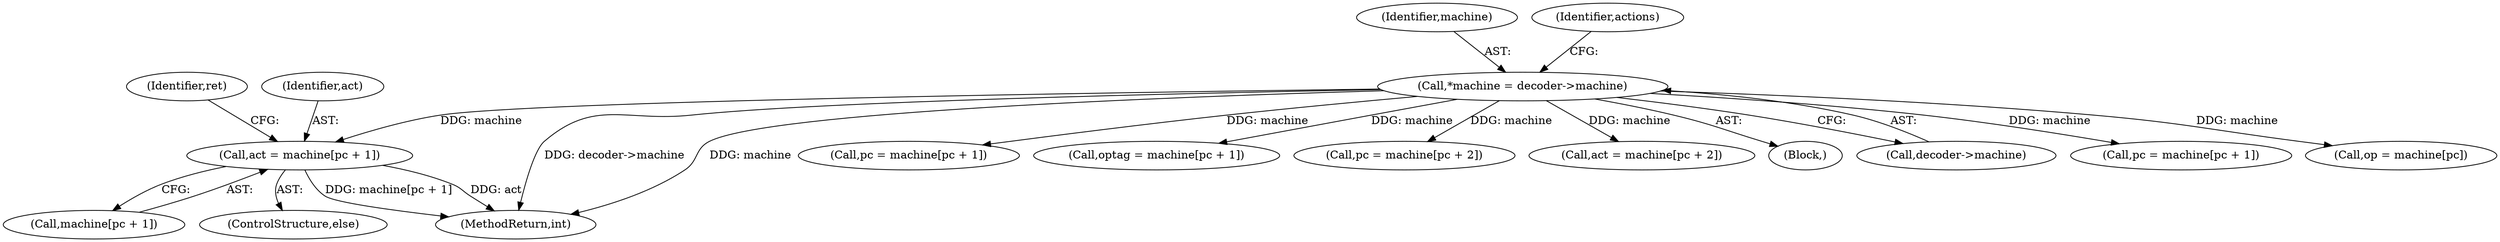 digraph "0_linux_0d62e9dd6da45bbf0f33a8617afc5fe774c8f45f@array" {
"1000797" [label="(Call,act = machine[pc + 1])"];
"1000118" [label="(Call,*machine = decoder->machine)"];
"1000713" [label="(Call,pc = machine[pc + 1])"];
"1000285" [label="(Call,optag = machine[pc + 1])"];
"1000805" [label="(Identifier,ret)"];
"1000591" [label="(Call,pc = machine[pc + 2])"];
"1000797" [label="(Call,act = machine[pc + 1])"];
"1000799" [label="(Call,machine[pc + 1])"];
"1000798" [label="(Identifier,act)"];
"1000789" [label="(Call,act = machine[pc + 2])"];
"1000796" [label="(ControlStructure,else)"];
"1000960" [label="(MethodReturn,int)"];
"1000119" [label="(Identifier,machine)"];
"1000125" [label="(Identifier,actions)"];
"1000116" [label="(Block,)"];
"1000118" [label="(Call,*machine = decoder->machine)"];
"1000120" [label="(Call,decoder->machine)"];
"1000755" [label="(Call,pc = machine[pc + 1])"];
"1000204" [label="(Call,op = machine[pc])"];
"1000797" -> "1000796"  [label="AST: "];
"1000797" -> "1000799"  [label="CFG: "];
"1000798" -> "1000797"  [label="AST: "];
"1000799" -> "1000797"  [label="AST: "];
"1000805" -> "1000797"  [label="CFG: "];
"1000797" -> "1000960"  [label="DDG: machine[pc + 1]"];
"1000797" -> "1000960"  [label="DDG: act"];
"1000118" -> "1000797"  [label="DDG: machine"];
"1000118" -> "1000116"  [label="AST: "];
"1000118" -> "1000120"  [label="CFG: "];
"1000119" -> "1000118"  [label="AST: "];
"1000120" -> "1000118"  [label="AST: "];
"1000125" -> "1000118"  [label="CFG: "];
"1000118" -> "1000960"  [label="DDG: decoder->machine"];
"1000118" -> "1000960"  [label="DDG: machine"];
"1000118" -> "1000204"  [label="DDG: machine"];
"1000118" -> "1000285"  [label="DDG: machine"];
"1000118" -> "1000591"  [label="DDG: machine"];
"1000118" -> "1000713"  [label="DDG: machine"];
"1000118" -> "1000755"  [label="DDG: machine"];
"1000118" -> "1000789"  [label="DDG: machine"];
}
